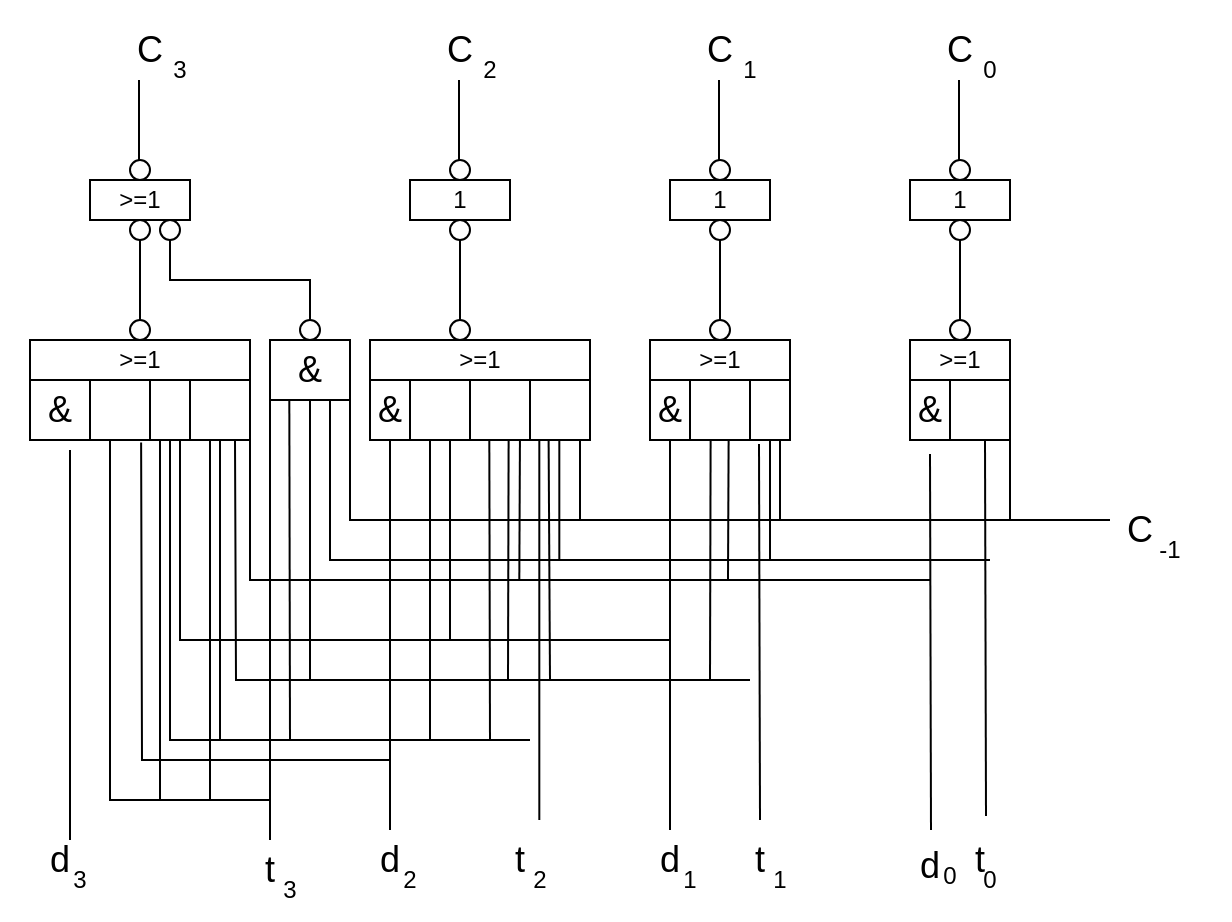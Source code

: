 <mxfile version="17.4.6" type="github">
  <diagram id="hjxOghzSv5758Mb-FRTc" name="第 1 页">
    <mxGraphModel dx="981" dy="526" grid="1" gridSize="10" guides="1" tooltips="1" connect="1" arrows="1" fold="1" page="1" pageScale="1" pageWidth="827" pageHeight="1169" math="0" shadow="0">
      <root>
        <mxCell id="0" />
        <mxCell id="1" parent="0" />
        <mxCell id="BlTEjdG0jIW1NanMrrs0-1" value="1" style="rounded=0;whiteSpace=wrap;html=1;" vertex="1" parent="1">
          <mxGeometry x="560" y="240" width="50" height="20" as="geometry" />
        </mxCell>
        <mxCell id="BlTEjdG0jIW1NanMrrs0-2" value="1" style="rounded=0;whiteSpace=wrap;html=1;" vertex="1" parent="1">
          <mxGeometry x="440" y="240" width="50" height="20" as="geometry" />
        </mxCell>
        <mxCell id="BlTEjdG0jIW1NanMrrs0-3" value="1" style="rounded=0;whiteSpace=wrap;html=1;" vertex="1" parent="1">
          <mxGeometry x="310" y="240" width="50" height="20" as="geometry" />
        </mxCell>
        <mxCell id="BlTEjdG0jIW1NanMrrs0-4" value="&amp;gt;=1" style="rounded=0;whiteSpace=wrap;html=1;" vertex="1" parent="1">
          <mxGeometry x="150" y="240" width="50" height="20" as="geometry" />
        </mxCell>
        <mxCell id="BlTEjdG0jIW1NanMrrs0-5" value="&amp;gt;=1" style="rounded=0;whiteSpace=wrap;html=1;" vertex="1" parent="1">
          <mxGeometry x="560" y="320" width="50" height="20" as="geometry" />
        </mxCell>
        <mxCell id="BlTEjdG0jIW1NanMrrs0-6" value="&amp;gt;=1" style="rounded=0;whiteSpace=wrap;html=1;" vertex="1" parent="1">
          <mxGeometry x="430" y="320" width="70" height="20" as="geometry" />
        </mxCell>
        <mxCell id="BlTEjdG0jIW1NanMrrs0-7" value="&amp;gt;=1" style="rounded=0;whiteSpace=wrap;html=1;" vertex="1" parent="1">
          <mxGeometry x="290" y="320" width="110" height="20" as="geometry" />
        </mxCell>
        <mxCell id="BlTEjdG0jIW1NanMrrs0-8" value="&amp;gt;=1" style="rounded=0;whiteSpace=wrap;html=1;" vertex="1" parent="1">
          <mxGeometry x="120" y="320" width="110" height="20" as="geometry" />
        </mxCell>
        <mxCell id="BlTEjdG0jIW1NanMrrs0-9" value="&lt;font style=&quot;font-size: 18px;&quot;&gt;C&lt;/font&gt;" style="text;html=1;strokeColor=none;fillColor=none;align=center;verticalAlign=middle;whiteSpace=wrap;rounded=0;fontSize=18;" vertex="1" parent="1">
          <mxGeometry x="630" y="390" width="90" height="50" as="geometry" />
        </mxCell>
        <mxCell id="BlTEjdG0jIW1NanMrrs0-10" value="-1" style="text;html=1;strokeColor=none;fillColor=none;align=center;verticalAlign=middle;whiteSpace=wrap;rounded=0;fontSize=12;" vertex="1" parent="1">
          <mxGeometry x="660" y="410" width="60" height="30" as="geometry" />
        </mxCell>
        <mxCell id="BlTEjdG0jIW1NanMrrs0-11" value="d" style="text;html=1;strokeColor=none;fillColor=none;align=center;verticalAlign=middle;whiteSpace=wrap;rounded=0;fontSize=18;" vertex="1" parent="1">
          <mxGeometry x="410" y="565" width="60" height="30" as="geometry" />
        </mxCell>
        <mxCell id="BlTEjdG0jIW1NanMrrs0-12" value="1" style="text;html=1;strokeColor=none;fillColor=none;align=center;verticalAlign=middle;whiteSpace=wrap;rounded=0;fontSize=12;" vertex="1" parent="1">
          <mxGeometry x="420" y="575" width="60" height="30" as="geometry" />
        </mxCell>
        <mxCell id="BlTEjdG0jIW1NanMrrs0-13" value="2" style="text;html=1;strokeColor=none;fillColor=none;align=center;verticalAlign=middle;whiteSpace=wrap;rounded=0;fontSize=12;" vertex="1" parent="1">
          <mxGeometry x="280" y="575" width="60" height="30" as="geometry" />
        </mxCell>
        <mxCell id="BlTEjdG0jIW1NanMrrs0-14" value="3" style="text;html=1;strokeColor=none;fillColor=none;align=center;verticalAlign=middle;whiteSpace=wrap;rounded=0;fontSize=12;" vertex="1" parent="1">
          <mxGeometry x="115" y="575" width="60" height="30" as="geometry" />
        </mxCell>
        <mxCell id="BlTEjdG0jIW1NanMrrs0-15" value="d" style="text;html=1;strokeColor=none;fillColor=none;align=center;verticalAlign=middle;whiteSpace=wrap;rounded=0;fontSize=18;" vertex="1" parent="1">
          <mxGeometry x="105" y="565" width="60" height="30" as="geometry" />
        </mxCell>
        <mxCell id="BlTEjdG0jIW1NanMrrs0-16" value="d" style="text;html=1;strokeColor=none;fillColor=none;align=center;verticalAlign=middle;whiteSpace=wrap;rounded=0;fontSize=18;" vertex="1" parent="1">
          <mxGeometry x="270" y="565" width="60" height="30" as="geometry" />
        </mxCell>
        <mxCell id="BlTEjdG0jIW1NanMrrs0-17" value="t" style="text;html=1;strokeColor=none;fillColor=none;align=center;verticalAlign=middle;whiteSpace=wrap;rounded=0;fontSize=18;" vertex="1" parent="1">
          <mxGeometry x="455" y="565" width="60" height="30" as="geometry" />
        </mxCell>
        <mxCell id="BlTEjdG0jIW1NanMrrs0-18" value="t" style="text;html=1;strokeColor=none;fillColor=none;align=center;verticalAlign=middle;whiteSpace=wrap;rounded=0;fontSize=18;" vertex="1" parent="1">
          <mxGeometry x="565" y="565" width="60" height="30" as="geometry" />
        </mxCell>
        <mxCell id="BlTEjdG0jIW1NanMrrs0-19" value="t" style="text;html=1;strokeColor=none;fillColor=none;align=center;verticalAlign=middle;whiteSpace=wrap;rounded=0;fontSize=18;" vertex="1" parent="1">
          <mxGeometry x="210" y="570" width="60" height="30" as="geometry" />
        </mxCell>
        <mxCell id="BlTEjdG0jIW1NanMrrs0-20" value="t" style="text;html=1;strokeColor=none;fillColor=none;align=center;verticalAlign=middle;whiteSpace=wrap;rounded=0;fontSize=18;" vertex="1" parent="1">
          <mxGeometry x="335" y="565" width="60" height="30" as="geometry" />
        </mxCell>
        <mxCell id="BlTEjdG0jIW1NanMrrs0-21" value="0" style="text;html=1;strokeColor=none;fillColor=none;align=center;verticalAlign=middle;whiteSpace=wrap;rounded=0;fontSize=12;" vertex="1" parent="1">
          <mxGeometry x="570" y="575" width="60" height="30" as="geometry" />
        </mxCell>
        <mxCell id="BlTEjdG0jIW1NanMrrs0-22" value="d" style="text;html=1;strokeColor=none;fillColor=none;align=center;verticalAlign=middle;whiteSpace=wrap;rounded=0;fontSize=18;" vertex="1" parent="1">
          <mxGeometry x="540" y="567.5" width="60" height="30" as="geometry" />
        </mxCell>
        <mxCell id="BlTEjdG0jIW1NanMrrs0-23" value="0" style="text;html=1;strokeColor=none;fillColor=none;align=center;verticalAlign=middle;whiteSpace=wrap;rounded=0;fontSize=12;" vertex="1" parent="1">
          <mxGeometry x="550" y="572.5" width="60" height="30" as="geometry" />
        </mxCell>
        <mxCell id="BlTEjdG0jIW1NanMrrs0-24" value="1" style="text;html=1;strokeColor=none;fillColor=none;align=center;verticalAlign=middle;whiteSpace=wrap;rounded=0;fontSize=12;" vertex="1" parent="1">
          <mxGeometry x="465" y="575" width="60" height="30" as="geometry" />
        </mxCell>
        <mxCell id="BlTEjdG0jIW1NanMrrs0-25" value="2" style="text;html=1;strokeColor=none;fillColor=none;align=center;verticalAlign=middle;whiteSpace=wrap;rounded=0;fontSize=12;" vertex="1" parent="1">
          <mxGeometry x="345" y="575" width="60" height="30" as="geometry" />
        </mxCell>
        <mxCell id="BlTEjdG0jIW1NanMrrs0-26" value="3" style="text;html=1;strokeColor=none;fillColor=none;align=center;verticalAlign=middle;whiteSpace=wrap;rounded=0;fontSize=12;" vertex="1" parent="1">
          <mxGeometry x="220" y="580" width="60" height="30" as="geometry" />
        </mxCell>
        <mxCell id="BlTEjdG0jIW1NanMrrs0-27" value="" style="endArrow=none;html=1;rounded=0;fontSize=18;entryX=0.5;entryY=1;entryDx=0;entryDy=0;exitX=0.5;exitY=0;exitDx=0;exitDy=0;startArrow=none;" edge="1" parent="1" source="BlTEjdG0jIW1NanMrrs0-29" target="BlTEjdG0jIW1NanMrrs0-1">
          <mxGeometry width="50" height="50" relative="1" as="geometry">
            <mxPoint x="580" y="320" as="sourcePoint" />
            <mxPoint x="630" y="270" as="targetPoint" />
          </mxGeometry>
        </mxCell>
        <mxCell id="BlTEjdG0jIW1NanMrrs0-28" value="" style="ellipse;whiteSpace=wrap;html=1;aspect=fixed;fontSize=18;" vertex="1" parent="1">
          <mxGeometry x="580" y="260" width="10" height="10" as="geometry" />
        </mxCell>
        <mxCell id="BlTEjdG0jIW1NanMrrs0-29" value="" style="ellipse;whiteSpace=wrap;html=1;aspect=fixed;fontSize=18;" vertex="1" parent="1">
          <mxGeometry x="580" y="310" width="10" height="10" as="geometry" />
        </mxCell>
        <mxCell id="BlTEjdG0jIW1NanMrrs0-30" value="" style="endArrow=none;html=1;rounded=0;fontSize=18;entryX=0.5;entryY=1;entryDx=0;entryDy=0;exitX=0.5;exitY=0;exitDx=0;exitDy=0;" edge="1" parent="1" source="BlTEjdG0jIW1NanMrrs0-5" target="BlTEjdG0jIW1NanMrrs0-29">
          <mxGeometry width="50" height="50" relative="1" as="geometry">
            <mxPoint x="585" y="320" as="sourcePoint" />
            <mxPoint x="585" y="260" as="targetPoint" />
          </mxGeometry>
        </mxCell>
        <mxCell id="BlTEjdG0jIW1NanMrrs0-39" value="" style="endArrow=none;html=1;rounded=0;fontSize=18;entryX=0.5;entryY=1;entryDx=0;entryDy=0;exitX=0.5;exitY=0;exitDx=0;exitDy=0;startArrow=none;" edge="1" parent="1" source="BlTEjdG0jIW1NanMrrs0-54" target="BlTEjdG0jIW1NanMrrs0-4">
          <mxGeometry width="50" height="50" relative="1" as="geometry">
            <mxPoint x="170" y="320" as="sourcePoint" />
            <mxPoint x="220" y="270" as="targetPoint" />
          </mxGeometry>
        </mxCell>
        <mxCell id="BlTEjdG0jIW1NanMrrs0-41" value="" style="endArrow=none;html=1;rounded=0;fontSize=18;entryX=0.5;entryY=1;entryDx=0;entryDy=0;exitX=0.5;exitY=0;exitDx=0;exitDy=0;startArrow=none;" edge="1" parent="1" source="BlTEjdG0jIW1NanMrrs0-50" target="BlTEjdG0jIW1NanMrrs0-3">
          <mxGeometry width="50" height="50" relative="1" as="geometry">
            <mxPoint x="340" y="320" as="sourcePoint" />
            <mxPoint x="390" y="270" as="targetPoint" />
          </mxGeometry>
        </mxCell>
        <mxCell id="BlTEjdG0jIW1NanMrrs0-43" value="" style="endArrow=none;html=1;rounded=0;fontSize=18;entryX=0.5;entryY=1;entryDx=0;entryDy=0;exitX=0.5;exitY=0;exitDx=0;exitDy=0;startArrow=none;" edge="1" parent="1" source="BlTEjdG0jIW1NanMrrs0-44" target="BlTEjdG0jIW1NanMrrs0-2">
          <mxGeometry width="50" height="50" relative="1" as="geometry">
            <mxPoint x="460" y="320" as="sourcePoint" />
            <mxPoint x="510" y="270" as="targetPoint" />
          </mxGeometry>
        </mxCell>
        <mxCell id="BlTEjdG0jIW1NanMrrs0-44" value="" style="ellipse;whiteSpace=wrap;html=1;aspect=fixed;fontSize=18;" vertex="1" parent="1">
          <mxGeometry x="460" y="260" width="10" height="10" as="geometry" />
        </mxCell>
        <mxCell id="BlTEjdG0jIW1NanMrrs0-47" value="" style="endArrow=none;html=1;rounded=0;fontSize=18;entryX=0.5;entryY=1;entryDx=0;entryDy=0;exitX=0.5;exitY=0;exitDx=0;exitDy=0;startArrow=none;" edge="1" parent="1" source="BlTEjdG0jIW1NanMrrs0-48" target="BlTEjdG0jIW1NanMrrs0-44">
          <mxGeometry width="50" height="50" relative="1" as="geometry">
            <mxPoint x="465" y="320" as="sourcePoint" />
            <mxPoint x="465" y="260" as="targetPoint" />
          </mxGeometry>
        </mxCell>
        <mxCell id="BlTEjdG0jIW1NanMrrs0-48" value="" style="ellipse;whiteSpace=wrap;html=1;aspect=fixed;fontSize=18;" vertex="1" parent="1">
          <mxGeometry x="460" y="310" width="10" height="10" as="geometry" />
        </mxCell>
        <mxCell id="BlTEjdG0jIW1NanMrrs0-49" value="" style="endArrow=none;html=1;rounded=0;fontSize=18;entryX=0.5;entryY=1;entryDx=0;entryDy=0;exitX=0.5;exitY=0;exitDx=0;exitDy=0;" edge="1" parent="1" source="BlTEjdG0jIW1NanMrrs0-6" target="BlTEjdG0jIW1NanMrrs0-48">
          <mxGeometry width="50" height="50" relative="1" as="geometry">
            <mxPoint x="465" y="320" as="sourcePoint" />
            <mxPoint x="465" y="270" as="targetPoint" />
          </mxGeometry>
        </mxCell>
        <mxCell id="BlTEjdG0jIW1NanMrrs0-50" value="" style="ellipse;whiteSpace=wrap;html=1;aspect=fixed;fontSize=18;" vertex="1" parent="1">
          <mxGeometry x="330" y="260" width="10" height="10" as="geometry" />
        </mxCell>
        <mxCell id="BlTEjdG0jIW1NanMrrs0-51" value="" style="endArrow=none;html=1;rounded=0;fontSize=18;entryX=0.5;entryY=1;entryDx=0;entryDy=0;exitX=0.5;exitY=0;exitDx=0;exitDy=0;startArrow=none;" edge="1" parent="1" source="BlTEjdG0jIW1NanMrrs0-52" target="BlTEjdG0jIW1NanMrrs0-50">
          <mxGeometry width="50" height="50" relative="1" as="geometry">
            <mxPoint x="335" y="320" as="sourcePoint" />
            <mxPoint x="335" y="260" as="targetPoint" />
          </mxGeometry>
        </mxCell>
        <mxCell id="BlTEjdG0jIW1NanMrrs0-52" value="" style="ellipse;whiteSpace=wrap;html=1;aspect=fixed;fontSize=18;" vertex="1" parent="1">
          <mxGeometry x="330" y="310" width="10" height="10" as="geometry" />
        </mxCell>
        <mxCell id="BlTEjdG0jIW1NanMrrs0-53" value="" style="endArrow=none;html=1;rounded=0;fontSize=18;entryX=0.5;entryY=1;entryDx=0;entryDy=0;exitX=0.5;exitY=0;exitDx=0;exitDy=0;" edge="1" parent="1" source="BlTEjdG0jIW1NanMrrs0-7" target="BlTEjdG0jIW1NanMrrs0-52">
          <mxGeometry width="50" height="50" relative="1" as="geometry">
            <mxPoint x="335" y="320" as="sourcePoint" />
            <mxPoint x="335" y="270" as="targetPoint" />
          </mxGeometry>
        </mxCell>
        <mxCell id="BlTEjdG0jIW1NanMrrs0-54" value="" style="ellipse;whiteSpace=wrap;html=1;aspect=fixed;fontSize=18;" vertex="1" parent="1">
          <mxGeometry x="170" y="260" width="10" height="10" as="geometry" />
        </mxCell>
        <mxCell id="BlTEjdG0jIW1NanMrrs0-55" value="" style="endArrow=none;html=1;rounded=0;fontSize=18;entryX=0.5;entryY=1;entryDx=0;entryDy=0;exitX=0.5;exitY=0;exitDx=0;exitDy=0;startArrow=none;" edge="1" parent="1" source="BlTEjdG0jIW1NanMrrs0-56" target="BlTEjdG0jIW1NanMrrs0-54">
          <mxGeometry width="50" height="50" relative="1" as="geometry">
            <mxPoint x="175" y="320" as="sourcePoint" />
            <mxPoint x="175" y="260" as="targetPoint" />
          </mxGeometry>
        </mxCell>
        <mxCell id="BlTEjdG0jIW1NanMrrs0-56" value="" style="ellipse;whiteSpace=wrap;html=1;aspect=fixed;fontSize=18;" vertex="1" parent="1">
          <mxGeometry x="170" y="310" width="10" height="10" as="geometry" />
        </mxCell>
        <mxCell id="BlTEjdG0jIW1NanMrrs0-57" value="" style="endArrow=none;html=1;rounded=0;fontSize=18;entryX=0.5;entryY=1;entryDx=0;entryDy=0;exitX=0.5;exitY=0;exitDx=0;exitDy=0;" edge="1" parent="1" source="BlTEjdG0jIW1NanMrrs0-8" target="BlTEjdG0jIW1NanMrrs0-56">
          <mxGeometry width="50" height="50" relative="1" as="geometry">
            <mxPoint x="175" y="320" as="sourcePoint" />
            <mxPoint x="175" y="270" as="targetPoint" />
          </mxGeometry>
        </mxCell>
        <mxCell id="BlTEjdG0jIW1NanMrrs0-58" value="" style="ellipse;whiteSpace=wrap;html=1;aspect=fixed;fontSize=18;" vertex="1" parent="1">
          <mxGeometry x="170" y="230" width="10" height="10" as="geometry" />
        </mxCell>
        <mxCell id="BlTEjdG0jIW1NanMrrs0-59" value="" style="ellipse;whiteSpace=wrap;html=1;aspect=fixed;fontSize=18;" vertex="1" parent="1">
          <mxGeometry x="330" y="230" width="10" height="10" as="geometry" />
        </mxCell>
        <mxCell id="BlTEjdG0jIW1NanMrrs0-60" value="" style="ellipse;whiteSpace=wrap;html=1;aspect=fixed;fontSize=18;" vertex="1" parent="1">
          <mxGeometry x="460" y="230" width="10" height="10" as="geometry" />
        </mxCell>
        <mxCell id="BlTEjdG0jIW1NanMrrs0-61" value="" style="ellipse;whiteSpace=wrap;html=1;aspect=fixed;fontSize=18;" vertex="1" parent="1">
          <mxGeometry x="580" y="230" width="10" height="10" as="geometry" />
        </mxCell>
        <mxCell id="BlTEjdG0jIW1NanMrrs0-62" value="" style="endArrow=none;html=1;rounded=0;fontSize=18;" edge="1" parent="1">
          <mxGeometry width="50" height="50" relative="1" as="geometry">
            <mxPoint x="584.5" y="230" as="sourcePoint" />
            <mxPoint x="584.5" y="190" as="targetPoint" />
          </mxGeometry>
        </mxCell>
        <mxCell id="BlTEjdG0jIW1NanMrrs0-63" value="" style="endArrow=none;html=1;rounded=0;fontSize=18;" edge="1" parent="1">
          <mxGeometry width="50" height="50" relative="1" as="geometry">
            <mxPoint x="464.5" y="230" as="sourcePoint" />
            <mxPoint x="464.5" y="190" as="targetPoint" />
          </mxGeometry>
        </mxCell>
        <mxCell id="BlTEjdG0jIW1NanMrrs0-64" value="" style="endArrow=none;html=1;rounded=0;fontSize=18;" edge="1" parent="1">
          <mxGeometry width="50" height="50" relative="1" as="geometry">
            <mxPoint x="334.5" y="230" as="sourcePoint" />
            <mxPoint x="334.5" y="190" as="targetPoint" />
          </mxGeometry>
        </mxCell>
        <mxCell id="BlTEjdG0jIW1NanMrrs0-66" value="" style="endArrow=none;html=1;rounded=0;fontSize=18;" edge="1" parent="1">
          <mxGeometry width="50" height="50" relative="1" as="geometry">
            <mxPoint x="174.5" y="230" as="sourcePoint" />
            <mxPoint x="174.5" y="190" as="targetPoint" />
          </mxGeometry>
        </mxCell>
        <mxCell id="BlTEjdG0jIW1NanMrrs0-67" value="&lt;font style=&quot;font-size: 18px;&quot;&gt;C&lt;/font&gt;" style="text;html=1;strokeColor=none;fillColor=none;align=center;verticalAlign=middle;whiteSpace=wrap;rounded=0;fontSize=18;" vertex="1" parent="1">
          <mxGeometry x="540" y="150" width="90" height="50" as="geometry" />
        </mxCell>
        <mxCell id="BlTEjdG0jIW1NanMrrs0-68" value="0" style="text;html=1;strokeColor=none;fillColor=none;align=center;verticalAlign=middle;whiteSpace=wrap;rounded=0;fontSize=12;" vertex="1" parent="1">
          <mxGeometry x="570" y="170" width="60" height="30" as="geometry" />
        </mxCell>
        <mxCell id="BlTEjdG0jIW1NanMrrs0-69" value="&lt;font style=&quot;font-size: 18px;&quot;&gt;C&lt;/font&gt;" style="text;html=1;strokeColor=none;fillColor=none;align=center;verticalAlign=middle;whiteSpace=wrap;rounded=0;fontSize=18;" vertex="1" parent="1">
          <mxGeometry x="420" y="150" width="90" height="50" as="geometry" />
        </mxCell>
        <mxCell id="BlTEjdG0jIW1NanMrrs0-70" value="1" style="text;html=1;strokeColor=none;fillColor=none;align=center;verticalAlign=middle;whiteSpace=wrap;rounded=0;fontSize=12;" vertex="1" parent="1">
          <mxGeometry x="450" y="170" width="60" height="30" as="geometry" />
        </mxCell>
        <mxCell id="BlTEjdG0jIW1NanMrrs0-71" value="&lt;font style=&quot;font-size: 18px;&quot;&gt;C&lt;/font&gt;" style="text;html=1;strokeColor=none;fillColor=none;align=center;verticalAlign=middle;whiteSpace=wrap;rounded=0;fontSize=18;" vertex="1" parent="1">
          <mxGeometry x="290" y="150" width="90" height="50" as="geometry" />
        </mxCell>
        <mxCell id="BlTEjdG0jIW1NanMrrs0-72" value="2" style="text;html=1;strokeColor=none;fillColor=none;align=center;verticalAlign=middle;whiteSpace=wrap;rounded=0;fontSize=12;" vertex="1" parent="1">
          <mxGeometry x="320" y="170" width="60" height="30" as="geometry" />
        </mxCell>
        <mxCell id="BlTEjdG0jIW1NanMrrs0-73" value="&lt;font style=&quot;font-size: 18px;&quot;&gt;C&lt;/font&gt;" style="text;html=1;strokeColor=none;fillColor=none;align=center;verticalAlign=middle;whiteSpace=wrap;rounded=0;fontSize=18;" vertex="1" parent="1">
          <mxGeometry x="135" y="150" width="90" height="50" as="geometry" />
        </mxCell>
        <mxCell id="BlTEjdG0jIW1NanMrrs0-74" value="3" style="text;html=1;strokeColor=none;fillColor=none;align=center;verticalAlign=middle;whiteSpace=wrap;rounded=0;fontSize=12;" vertex="1" parent="1">
          <mxGeometry x="165" y="170" width="60" height="30" as="geometry" />
        </mxCell>
        <mxCell id="BlTEjdG0jIW1NanMrrs0-75" value="" style="rounded=0;whiteSpace=wrap;html=1;fontSize=18;" vertex="1" parent="1">
          <mxGeometry x="560" y="340" width="50" height="30" as="geometry" />
        </mxCell>
        <mxCell id="BlTEjdG0jIW1NanMrrs0-76" value="&amp;amp;" style="rounded=0;whiteSpace=wrap;html=1;fontSize=18;" vertex="1" parent="1">
          <mxGeometry x="560" y="340" width="20" height="30" as="geometry" />
        </mxCell>
        <mxCell id="BlTEjdG0jIW1NanMrrs0-77" value="" style="rounded=0;whiteSpace=wrap;html=1;fontSize=18;" vertex="1" parent="1">
          <mxGeometry x="440" y="340" width="40" height="30" as="geometry" />
        </mxCell>
        <mxCell id="BlTEjdG0jIW1NanMrrs0-78" value="&amp;amp;" style="rounded=0;whiteSpace=wrap;html=1;fontSize=18;" vertex="1" parent="1">
          <mxGeometry x="430" y="340" width="20" height="30" as="geometry" />
        </mxCell>
        <mxCell id="BlTEjdG0jIW1NanMrrs0-79" value="" style="rounded=0;whiteSpace=wrap;html=1;fontSize=18;" vertex="1" parent="1">
          <mxGeometry x="480" y="340" width="20" height="30" as="geometry" />
        </mxCell>
        <mxCell id="BlTEjdG0jIW1NanMrrs0-80" value="" style="rounded=0;whiteSpace=wrap;html=1;fontSize=18;" vertex="1" parent="1">
          <mxGeometry x="300" y="340" width="40" height="30" as="geometry" />
        </mxCell>
        <mxCell id="BlTEjdG0jIW1NanMrrs0-81" value="&amp;amp;" style="rounded=0;whiteSpace=wrap;html=1;fontSize=18;" vertex="1" parent="1">
          <mxGeometry x="290" y="340" width="20" height="30" as="geometry" />
        </mxCell>
        <mxCell id="BlTEjdG0jIW1NanMrrs0-82" value="" style="rounded=0;whiteSpace=wrap;html=1;fontSize=18;" vertex="1" parent="1">
          <mxGeometry x="340" y="340" width="40" height="30" as="geometry" />
        </mxCell>
        <mxCell id="BlTEjdG0jIW1NanMrrs0-83" value="" style="rounded=0;whiteSpace=wrap;html=1;fontSize=18;" vertex="1" parent="1">
          <mxGeometry x="370" y="340" width="30" height="30" as="geometry" />
        </mxCell>
        <mxCell id="BlTEjdG0jIW1NanMrrs0-84" value="&amp;amp;" style="rounded=0;whiteSpace=wrap;html=1;fontSize=18;" vertex="1" parent="1">
          <mxGeometry x="240" y="320" width="40" height="30" as="geometry" />
        </mxCell>
        <mxCell id="BlTEjdG0jIW1NanMrrs0-85" value="" style="endArrow=none;html=1;rounded=0;fontSize=18;" edge="1" parent="1">
          <mxGeometry width="50" height="50" relative="1" as="geometry">
            <mxPoint x="260" y="310" as="sourcePoint" />
            <mxPoint x="190" y="270" as="targetPoint" />
            <Array as="points">
              <mxPoint x="260" y="290" />
              <mxPoint x="190" y="290" />
            </Array>
          </mxGeometry>
        </mxCell>
        <mxCell id="BlTEjdG0jIW1NanMrrs0-87" value="" style="ellipse;whiteSpace=wrap;html=1;aspect=fixed;fontSize=18;" vertex="1" parent="1">
          <mxGeometry x="185" y="260" width="10" height="10" as="geometry" />
        </mxCell>
        <mxCell id="BlTEjdG0jIW1NanMrrs0-91" value="" style="ellipse;whiteSpace=wrap;html=1;aspect=fixed;fontSize=18;" vertex="1" parent="1">
          <mxGeometry x="255" y="310" width="10" height="10" as="geometry" />
        </mxCell>
        <mxCell id="BlTEjdG0jIW1NanMrrs0-92" value="" style="rounded=0;whiteSpace=wrap;html=1;fontSize=18;" vertex="1" parent="1">
          <mxGeometry x="140" y="340" width="40" height="30" as="geometry" />
        </mxCell>
        <mxCell id="BlTEjdG0jIW1NanMrrs0-93" value="&amp;amp;" style="rounded=0;whiteSpace=wrap;html=1;fontSize=18;" vertex="1" parent="1">
          <mxGeometry x="120" y="340" width="30" height="30" as="geometry" />
        </mxCell>
        <mxCell id="BlTEjdG0jIW1NanMrrs0-94" value="" style="rounded=0;whiteSpace=wrap;html=1;fontSize=18;" vertex="1" parent="1">
          <mxGeometry x="180" y="340" width="20" height="30" as="geometry" />
        </mxCell>
        <mxCell id="BlTEjdG0jIW1NanMrrs0-95" value="" style="rounded=0;whiteSpace=wrap;html=1;fontSize=18;" vertex="1" parent="1">
          <mxGeometry x="200" y="340" width="30" height="30" as="geometry" />
        </mxCell>
        <mxCell id="BlTEjdG0jIW1NanMrrs0-96" value="" style="endArrow=none;html=1;rounded=0;fontSize=18;entryX=0;entryY=0;entryDx=0;entryDy=0;exitX=1;exitY=1;exitDx=0;exitDy=0;" edge="1" parent="1" source="BlTEjdG0jIW1NanMrrs0-84" target="BlTEjdG0jIW1NanMrrs0-10">
          <mxGeometry width="50" height="50" relative="1" as="geometry">
            <mxPoint x="570" y="450" as="sourcePoint" />
            <mxPoint x="620" y="400" as="targetPoint" />
            <Array as="points">
              <mxPoint x="280" y="410" />
            </Array>
          </mxGeometry>
        </mxCell>
        <mxCell id="BlTEjdG0jIW1NanMrrs0-97" value="" style="endArrow=none;html=1;rounded=0;fontSize=18;entryX=0.75;entryY=1;entryDx=0;entryDy=0;" edge="1" parent="1" target="BlTEjdG0jIW1NanMrrs0-75">
          <mxGeometry width="50" height="50" relative="1" as="geometry">
            <mxPoint x="598" y="558" as="sourcePoint" />
            <mxPoint x="650" y="507.5" as="targetPoint" />
          </mxGeometry>
        </mxCell>
        <mxCell id="BlTEjdG0jIW1NanMrrs0-98" value="" style="endArrow=none;html=1;rounded=0;fontSize=18;entryX=0.75;entryY=1;entryDx=0;entryDy=0;" edge="1" parent="1">
          <mxGeometry width="50" height="50" relative="1" as="geometry">
            <mxPoint x="485" y="560" as="sourcePoint" />
            <mxPoint x="484.5" y="372" as="targetPoint" />
          </mxGeometry>
        </mxCell>
        <mxCell id="BlTEjdG0jIW1NanMrrs0-99" value="" style="endArrow=none;html=1;rounded=0;fontSize=18;" edge="1" parent="1">
          <mxGeometry width="50" height="50" relative="1" as="geometry">
            <mxPoint x="374.66" y="560" as="sourcePoint" />
            <mxPoint x="374.66" y="370" as="targetPoint" />
          </mxGeometry>
        </mxCell>
        <mxCell id="BlTEjdG0jIW1NanMrrs0-101" value="" style="endArrow=none;html=1;rounded=0;fontSize=18;entryX=0.5;entryY=1;entryDx=0;entryDy=0;" edge="1" parent="1">
          <mxGeometry width="50" height="50" relative="1" as="geometry">
            <mxPoint x="300" y="565" as="sourcePoint" />
            <mxPoint x="300" y="370" as="targetPoint" />
          </mxGeometry>
        </mxCell>
        <mxCell id="BlTEjdG0jIW1NanMrrs0-102" value="" style="endArrow=none;html=1;rounded=0;fontSize=18;entryX=0;entryY=1;entryDx=0;entryDy=0;" edge="1" parent="1" target="BlTEjdG0jIW1NanMrrs0-84">
          <mxGeometry width="50" height="50" relative="1" as="geometry">
            <mxPoint x="240" y="570" as="sourcePoint" />
            <mxPoint x="240" y="375" as="targetPoint" />
          </mxGeometry>
        </mxCell>
        <mxCell id="BlTEjdG0jIW1NanMrrs0-103" value="" style="endArrow=none;html=1;rounded=0;fontSize=18;entryX=0.5;entryY=1;entryDx=0;entryDy=0;" edge="1" parent="1">
          <mxGeometry width="50" height="50" relative="1" as="geometry">
            <mxPoint x="140" y="570" as="sourcePoint" />
            <mxPoint x="140" y="375" as="targetPoint" />
          </mxGeometry>
        </mxCell>
        <mxCell id="BlTEjdG0jIW1NanMrrs0-104" value="" style="endArrow=none;html=1;rounded=0;fontSize=18;entryX=1;entryY=1;entryDx=0;entryDy=0;" edge="1" parent="1" target="BlTEjdG0jIW1NanMrrs0-75">
          <mxGeometry width="50" height="50" relative="1" as="geometry">
            <mxPoint x="610" y="410" as="sourcePoint" />
            <mxPoint x="660" y="360" as="targetPoint" />
          </mxGeometry>
        </mxCell>
        <mxCell id="BlTEjdG0jIW1NanMrrs0-109" value="" style="endArrow=none;html=1;rounded=0;fontSize=18;" edge="1" parent="1">
          <mxGeometry width="50" height="50" relative="1" as="geometry">
            <mxPoint x="495" y="410" as="sourcePoint" />
            <mxPoint x="495" y="370" as="targetPoint" />
          </mxGeometry>
        </mxCell>
        <mxCell id="BlTEjdG0jIW1NanMrrs0-110" value="" style="endArrow=none;html=1;rounded=0;fontSize=18;" edge="1" parent="1">
          <mxGeometry width="50" height="50" relative="1" as="geometry">
            <mxPoint x="395" y="410" as="sourcePoint" />
            <mxPoint x="395" y="370" as="targetPoint" />
          </mxGeometry>
        </mxCell>
        <mxCell id="BlTEjdG0jIW1NanMrrs0-111" value="" style="endArrow=none;html=1;rounded=0;fontSize=51;fontColor=#000000;exitX=0.75;exitY=1;exitDx=0;exitDy=0;" edge="1" parent="1" source="BlTEjdG0jIW1NanMrrs0-84">
          <mxGeometry width="50" height="50" relative="1" as="geometry">
            <mxPoint x="490" y="470" as="sourcePoint" />
            <mxPoint x="600" y="430" as="targetPoint" />
            <Array as="points">
              <mxPoint x="270" y="430" />
            </Array>
          </mxGeometry>
        </mxCell>
        <mxCell id="BlTEjdG0jIW1NanMrrs0-119" value="" style="endArrow=none;html=1;rounded=0;fontFamily=Helvetica;fontSize=51;fontColor=#000000;entryX=0.5;entryY=1;entryDx=0;entryDy=0;" edge="1" parent="1" target="BlTEjdG0jIW1NanMrrs0-79">
          <mxGeometry width="50" height="50" relative="1" as="geometry">
            <mxPoint x="490" y="430" as="sourcePoint" />
            <mxPoint x="540" y="380" as="targetPoint" />
          </mxGeometry>
        </mxCell>
        <mxCell id="BlTEjdG0jIW1NanMrrs0-120" value="" style="endArrow=none;html=1;rounded=0;fontFamily=Helvetica;fontSize=51;fontColor=#000000;entryX=0.5;entryY=1;entryDx=0;entryDy=0;" edge="1" parent="1">
          <mxGeometry width="50" height="50" relative="1" as="geometry">
            <mxPoint x="384.66" y="430" as="sourcePoint" />
            <mxPoint x="384.66" y="370" as="targetPoint" />
          </mxGeometry>
        </mxCell>
        <mxCell id="BlTEjdG0jIW1NanMrrs0-121" value="" style="endArrow=none;html=1;rounded=0;fontFamily=Helvetica;fontSize=51;fontColor=#000000;entryX=0.5;entryY=1;entryDx=0;entryDy=0;" edge="1" parent="1">
          <mxGeometry width="50" height="50" relative="1" as="geometry">
            <mxPoint x="380" y="490" as="sourcePoint" />
            <mxPoint x="379.31" y="370" as="targetPoint" />
          </mxGeometry>
        </mxCell>
        <mxCell id="BlTEjdG0jIW1NanMrrs0-122" value="" style="endArrow=none;html=1;rounded=0;fontSize=18;entryX=0.75;entryY=1;entryDx=0;entryDy=0;" edge="1" parent="1">
          <mxGeometry width="50" height="50" relative="1" as="geometry">
            <mxPoint x="570.5" y="565" as="sourcePoint" />
            <mxPoint x="570" y="377.0" as="targetPoint" />
          </mxGeometry>
        </mxCell>
        <mxCell id="BlTEjdG0jIW1NanMrrs0-124" value="" style="endArrow=none;html=1;rounded=0;fontFamily=Helvetica;fontSize=51;fontColor=#000000;exitX=1;exitY=1;exitDx=0;exitDy=0;" edge="1" parent="1" source="BlTEjdG0jIW1NanMrrs0-95">
          <mxGeometry width="50" height="50" relative="1" as="geometry">
            <mxPoint x="520" y="490" as="sourcePoint" />
            <mxPoint x="570" y="440" as="targetPoint" />
            <Array as="points">
              <mxPoint x="230" y="440" />
            </Array>
          </mxGeometry>
        </mxCell>
        <mxCell id="BlTEjdG0jIW1NanMrrs0-125" value="" style="endArrow=none;html=1;rounded=0;fontFamily=Helvetica;fontSize=51;fontColor=#000000;entryX=0.75;entryY=1;entryDx=0;entryDy=0;" edge="1" parent="1" target="BlTEjdG0jIW1NanMrrs0-94">
          <mxGeometry width="50" height="50" relative="1" as="geometry">
            <mxPoint x="440" y="470" as="sourcePoint" />
            <mxPoint x="490" y="420" as="targetPoint" />
            <Array as="points">
              <mxPoint x="195" y="470" />
            </Array>
          </mxGeometry>
        </mxCell>
        <mxCell id="BlTEjdG0jIW1NanMrrs0-126" value="" style="endArrow=none;html=1;rounded=0;fontSize=18;entryX=0.5;entryY=1;entryDx=0;entryDy=0;" edge="1" parent="1">
          <mxGeometry width="50" height="50" relative="1" as="geometry">
            <mxPoint x="440" y="565" as="sourcePoint" />
            <mxPoint x="440" y="370.0" as="targetPoint" />
          </mxGeometry>
        </mxCell>
        <mxCell id="BlTEjdG0jIW1NanMrrs0-127" value="" style="endArrow=none;html=1;rounded=0;fontFamily=Helvetica;fontSize=51;fontColor=#000000;entryX=0.889;entryY=1.041;entryDx=0;entryDy=0;entryPerimeter=0;" edge="1" parent="1" target="BlTEjdG0jIW1NanMrrs0-92">
          <mxGeometry width="50" height="50" relative="1" as="geometry">
            <mxPoint x="300" y="530" as="sourcePoint" />
            <mxPoint x="350" y="480" as="targetPoint" />
            <Array as="points">
              <mxPoint x="176" y="530" />
            </Array>
          </mxGeometry>
        </mxCell>
        <mxCell id="BlTEjdG0jIW1NanMrrs0-129" value="" style="endArrow=none;html=1;rounded=0;fontFamily=Helvetica;fontSize=51;fontColor=#000000;entryX=0.5;entryY=1;entryDx=0;entryDy=0;" edge="1" parent="1">
          <mxGeometry width="50" height="50" relative="1" as="geometry">
            <mxPoint x="469" y="440" as="sourcePoint" />
            <mxPoint x="469.31" y="370.0" as="targetPoint" />
          </mxGeometry>
        </mxCell>
        <mxCell id="BlTEjdG0jIW1NanMrrs0-130" value="" style="endArrow=none;html=1;rounded=0;fontFamily=Helvetica;fontSize=51;fontColor=#000000;entryX=0.5;entryY=1;entryDx=0;entryDy=0;" edge="1" parent="1">
          <mxGeometry width="50" height="50" relative="1" as="geometry">
            <mxPoint x="364.66" y="440.0" as="sourcePoint" />
            <mxPoint x="364.97" y="370.0" as="targetPoint" />
          </mxGeometry>
        </mxCell>
        <mxCell id="BlTEjdG0jIW1NanMrrs0-131" value="" style="endArrow=none;html=1;rounded=0;fontFamily=Helvetica;fontSize=51;fontColor=#000000;entryX=0.5;entryY=1;entryDx=0;entryDy=0;" edge="1" parent="1">
          <mxGeometry width="50" height="50" relative="1" as="geometry">
            <mxPoint x="460" y="490" as="sourcePoint" />
            <mxPoint x="460.31" y="370.0" as="targetPoint" />
          </mxGeometry>
        </mxCell>
        <mxCell id="BlTEjdG0jIW1NanMrrs0-132" value="" style="endArrow=none;html=1;rounded=0;fontFamily=Helvetica;fontSize=51;fontColor=#000000;entryX=0.5;entryY=1;entryDx=0;entryDy=0;" edge="1" parent="1">
          <mxGeometry width="50" height="50" relative="1" as="geometry">
            <mxPoint x="359" y="490" as="sourcePoint" />
            <mxPoint x="359.31" y="370.0" as="targetPoint" />
          </mxGeometry>
        </mxCell>
        <mxCell id="BlTEjdG0jIW1NanMrrs0-133" value="" style="endArrow=none;html=1;rounded=0;fontFamily=Helvetica;fontSize=51;fontColor=#000000;entryX=0.5;entryY=1;entryDx=0;entryDy=0;" edge="1" parent="1">
          <mxGeometry width="50" height="50" relative="1" as="geometry">
            <mxPoint x="350" y="520" as="sourcePoint" />
            <mxPoint x="349.66" y="370.0" as="targetPoint" />
          </mxGeometry>
        </mxCell>
        <mxCell id="BlTEjdG0jIW1NanMrrs0-134" value="" style="endArrow=none;html=1;rounded=0;fontFamily=Helvetica;fontSize=51;fontColor=#000000;entryX=0.5;entryY=1;entryDx=0;entryDy=0;" edge="1" parent="1">
          <mxGeometry width="50" height="50" relative="1" as="geometry">
            <mxPoint x="320" y="520" as="sourcePoint" />
            <mxPoint x="320.0" y="370.0" as="targetPoint" />
          </mxGeometry>
        </mxCell>
        <mxCell id="BlTEjdG0jIW1NanMrrs0-135" value="" style="endArrow=none;html=1;rounded=0;fontFamily=Helvetica;fontSize=51;fontColor=#000000;entryX=0.5;entryY=1;entryDx=0;entryDy=0;" edge="1" parent="1">
          <mxGeometry width="50" height="50" relative="1" as="geometry">
            <mxPoint x="330" y="470" as="sourcePoint" />
            <mxPoint x="330.0" y="370.0" as="targetPoint" />
          </mxGeometry>
        </mxCell>
        <mxCell id="BlTEjdG0jIW1NanMrrs0-136" value="" style="endArrow=none;html=1;rounded=0;fontFamily=Helvetica;fontSize=51;fontColor=#000000;entryX=0.5;entryY=1;entryDx=0;entryDy=0;" edge="1" parent="1" target="BlTEjdG0jIW1NanMrrs0-92">
          <mxGeometry width="50" height="50" relative="1" as="geometry">
            <mxPoint x="240" y="550" as="sourcePoint" />
            <mxPoint x="290" y="500" as="targetPoint" />
            <Array as="points">
              <mxPoint x="160" y="550" />
            </Array>
          </mxGeometry>
        </mxCell>
        <mxCell id="BlTEjdG0jIW1NanMrrs0-137" value="" style="endArrow=none;html=1;rounded=0;fontFamily=Helvetica;fontSize=51;fontColor=#000000;entryX=0.25;entryY=1;entryDx=0;entryDy=0;" edge="1" parent="1" target="BlTEjdG0jIW1NanMrrs0-94">
          <mxGeometry width="50" height="50" relative="1" as="geometry">
            <mxPoint x="185" y="550" as="sourcePoint" />
            <mxPoint x="235" y="500" as="targetPoint" />
          </mxGeometry>
        </mxCell>
        <mxCell id="BlTEjdG0jIW1NanMrrs0-138" value="" style="endArrow=none;html=1;rounded=0;fontFamily=Helvetica;fontSize=51;fontColor=#000000;entryX=0.25;entryY=1;entryDx=0;entryDy=0;" edge="1" parent="1">
          <mxGeometry width="50" height="50" relative="1" as="geometry">
            <mxPoint x="210" y="550" as="sourcePoint" />
            <mxPoint x="210" y="370.0" as="targetPoint" />
          </mxGeometry>
        </mxCell>
        <mxCell id="BlTEjdG0jIW1NanMrrs0-139" value="" style="endArrow=none;html=1;rounded=0;fontFamily=Helvetica;fontSize=51;fontColor=#000000;entryX=0.5;entryY=1;entryDx=0;entryDy=0;" edge="1" parent="1" target="BlTEjdG0jIW1NanMrrs0-94">
          <mxGeometry width="50" height="50" relative="1" as="geometry">
            <mxPoint x="370" y="520" as="sourcePoint" />
            <mxPoint x="420" y="480" as="targetPoint" />
            <Array as="points">
              <mxPoint x="190" y="520" />
            </Array>
          </mxGeometry>
        </mxCell>
        <mxCell id="BlTEjdG0jIW1NanMrrs0-141" value="" style="endArrow=none;html=1;rounded=0;fontFamily=Helvetica;fontSize=51;fontColor=#000000;entryX=0.5;entryY=1;entryDx=0;entryDy=0;" edge="1" parent="1" target="BlTEjdG0jIW1NanMrrs0-95">
          <mxGeometry width="50" height="50" relative="1" as="geometry">
            <mxPoint x="215" y="520" as="sourcePoint" />
            <mxPoint x="265" y="470" as="targetPoint" />
          </mxGeometry>
        </mxCell>
        <mxCell id="BlTEjdG0jIW1NanMrrs0-142" value="" style="endArrow=none;html=1;rounded=0;fontFamily=Helvetica;fontSize=51;fontColor=#000000;entryX=0.75;entryY=1;entryDx=0;entryDy=0;" edge="1" parent="1" target="BlTEjdG0jIW1NanMrrs0-95">
          <mxGeometry width="50" height="50" relative="1" as="geometry">
            <mxPoint x="480" y="490" as="sourcePoint" />
            <mxPoint x="530" y="440" as="targetPoint" />
            <Array as="points">
              <mxPoint x="223" y="490" />
            </Array>
          </mxGeometry>
        </mxCell>
        <mxCell id="BlTEjdG0jIW1NanMrrs0-143" value="" style="endArrow=none;html=1;rounded=0;fontFamily=Helvetica;fontSize=51;fontColor=#000000;entryX=0.5;entryY=1;entryDx=0;entryDy=0;" edge="1" parent="1" target="BlTEjdG0jIW1NanMrrs0-84">
          <mxGeometry width="50" height="50" relative="1" as="geometry">
            <mxPoint x="260" y="490" as="sourcePoint" />
            <mxPoint x="310" y="390" as="targetPoint" />
          </mxGeometry>
        </mxCell>
        <mxCell id="BlTEjdG0jIW1NanMrrs0-144" value="" style="endArrow=none;html=1;rounded=0;fontFamily=Helvetica;fontSize=51;fontColor=#000000;entryX=0.5;entryY=1;entryDx=0;entryDy=0;" edge="1" parent="1">
          <mxGeometry width="50" height="50" relative="1" as="geometry">
            <mxPoint x="250" y="520" as="sourcePoint" />
            <mxPoint x="249.66" y="350.0" as="targetPoint" />
          </mxGeometry>
        </mxCell>
      </root>
    </mxGraphModel>
  </diagram>
</mxfile>
